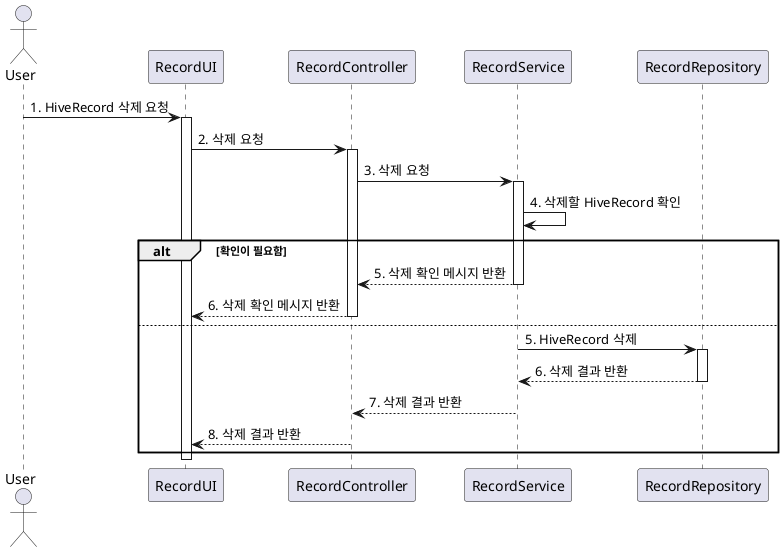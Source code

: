 @startuml

actor User
participant "RecordUI" as RecordUI
participant "RecordController" as RecordController
participant "RecordService" as RecordService
participant "RecordRepository" as RecordRepository

User -> RecordUI: 1. HiveRecord 삭제 요청
activate RecordUI
RecordUI -> RecordController: 2. 삭제 요청
activate RecordController
RecordController -> RecordService: 3. 삭제 요청
activate RecordService
RecordService -> RecordService: 4. 삭제할 HiveRecord 확인
alt 확인이 필요함
    RecordService --> RecordController: 5. 삭제 확인 메시지 반환
    deactivate RecordService
    RecordController --> RecordUI: 6. 삭제 확인 메시지 반환
    deactivate RecordController
else
    RecordService -> RecordRepository: 5. HiveRecord 삭제
    activate RecordRepository
    RecordRepository --> RecordService: 6. 삭제 결과 반환
    deactivate RecordRepository
    RecordService --> RecordController: 7. 삭제 결과 반환
    deactivate RecordService
    RecordController --> RecordUI: 8. 삭제 결과 반환
    deactivate RecordController
end
deactivate RecordUI

@enduml
